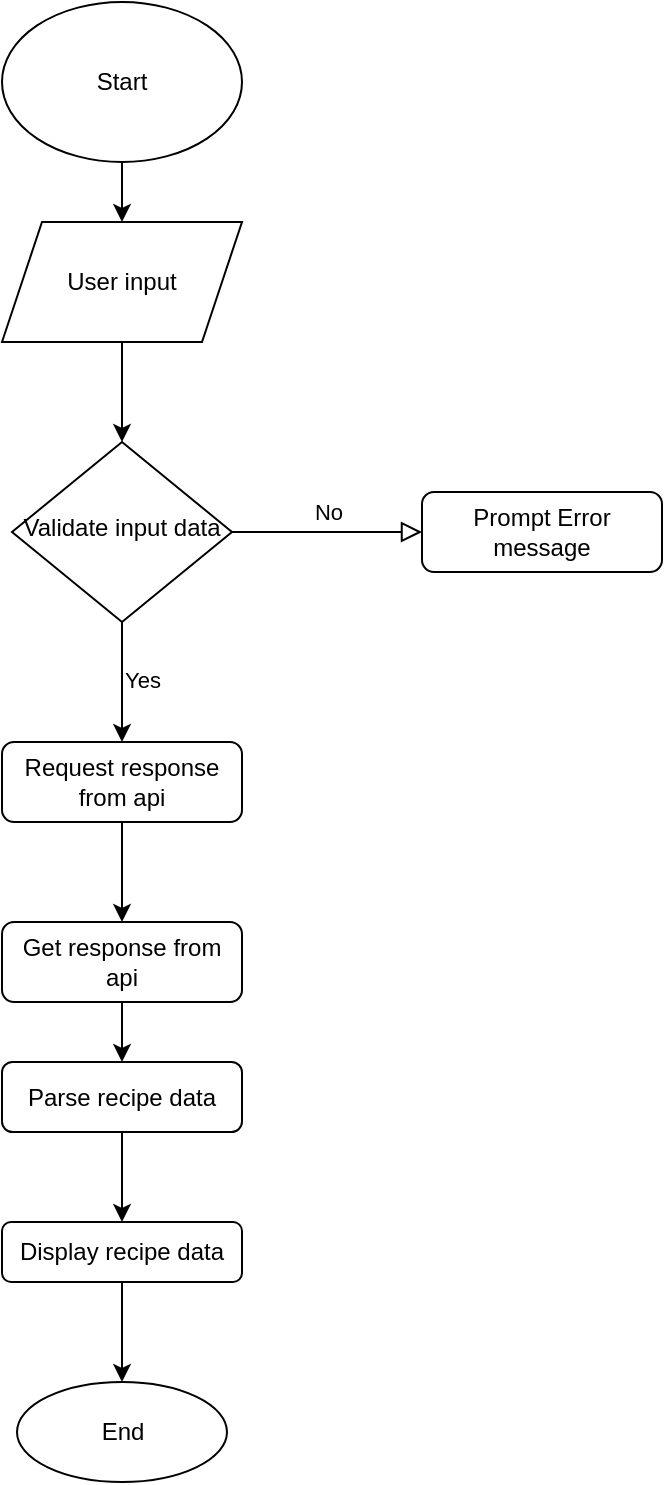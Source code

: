 <mxfile version="24.0.0" type="device">
  <diagram id="C5RBs43oDa-KdzZeNtuy" name="Page-1">
    <mxGraphModel dx="880" dy="446" grid="1" gridSize="10" guides="1" tooltips="1" connect="1" arrows="1" fold="1" page="1" pageScale="1" pageWidth="827" pageHeight="1169" math="0" shadow="0">
      <root>
        <mxCell id="WIyWlLk6GJQsqaUBKTNV-0" />
        <mxCell id="WIyWlLk6GJQsqaUBKTNV-1" parent="WIyWlLk6GJQsqaUBKTNV-0" />
        <mxCell id="WIyWlLk6GJQsqaUBKTNV-5" value="No" style="edgeStyle=orthogonalEdgeStyle;rounded=0;html=1;jettySize=auto;orthogonalLoop=1;fontSize=11;endArrow=block;endFill=0;endSize=8;strokeWidth=1;shadow=0;labelBackgroundColor=none;" parent="WIyWlLk6GJQsqaUBKTNV-1" source="WIyWlLk6GJQsqaUBKTNV-6" target="WIyWlLk6GJQsqaUBKTNV-7" edge="1">
          <mxGeometry y="10" relative="1" as="geometry">
            <mxPoint as="offset" />
          </mxGeometry>
        </mxCell>
        <mxCell id="kHQP2fXd0yESXFlOmKzi-15" style="edgeStyle=orthogonalEdgeStyle;rounded=0;orthogonalLoop=1;jettySize=auto;html=1;exitX=0.5;exitY=1;exitDx=0;exitDy=0;entryX=0.5;entryY=0;entryDx=0;entryDy=0;" edge="1" parent="WIyWlLk6GJQsqaUBKTNV-1" source="WIyWlLk6GJQsqaUBKTNV-6" target="kHQP2fXd0yESXFlOmKzi-11">
          <mxGeometry relative="1" as="geometry" />
        </mxCell>
        <mxCell id="kHQP2fXd0yESXFlOmKzi-16" value="Yes" style="edgeLabel;html=1;align=center;verticalAlign=middle;resizable=0;points=[];" vertex="1" connectable="0" parent="kHQP2fXd0yESXFlOmKzi-15">
          <mxGeometry x="-0.05" y="2" relative="1" as="geometry">
            <mxPoint x="8" as="offset" />
          </mxGeometry>
        </mxCell>
        <mxCell id="WIyWlLk6GJQsqaUBKTNV-6" value="Validate input data" style="rhombus;whiteSpace=wrap;html=1;shadow=0;fontFamily=Helvetica;fontSize=12;align=center;strokeWidth=1;spacing=6;spacingTop=-4;" parent="WIyWlLk6GJQsqaUBKTNV-1" vertex="1">
          <mxGeometry x="335" y="230" width="110" height="90" as="geometry" />
        </mxCell>
        <mxCell id="WIyWlLk6GJQsqaUBKTNV-7" value="Prompt Error message" style="rounded=1;whiteSpace=wrap;html=1;fontSize=12;glass=0;strokeWidth=1;shadow=0;" parent="WIyWlLk6GJQsqaUBKTNV-1" vertex="1">
          <mxGeometry x="540" y="255" width="120" height="40" as="geometry" />
        </mxCell>
        <mxCell id="kHQP2fXd0yESXFlOmKzi-34" style="edgeStyle=orthogonalEdgeStyle;rounded=0;orthogonalLoop=1;jettySize=auto;html=1;exitX=0.5;exitY=1;exitDx=0;exitDy=0;entryX=0.5;entryY=0;entryDx=0;entryDy=0;" edge="1" parent="WIyWlLk6GJQsqaUBKTNV-1" source="kHQP2fXd0yESXFlOmKzi-0" target="kHQP2fXd0yESXFlOmKzi-10">
          <mxGeometry relative="1" as="geometry" />
        </mxCell>
        <mxCell id="kHQP2fXd0yESXFlOmKzi-0" value="Start" style="ellipse;whiteSpace=wrap;html=1;" vertex="1" parent="WIyWlLk6GJQsqaUBKTNV-1">
          <mxGeometry x="330" y="10" width="120" height="80" as="geometry" />
        </mxCell>
        <mxCell id="kHQP2fXd0yESXFlOmKzi-13" style="edgeStyle=orthogonalEdgeStyle;rounded=0;orthogonalLoop=1;jettySize=auto;html=1;exitX=0.5;exitY=1;exitDx=0;exitDy=0;entryX=0.5;entryY=0;entryDx=0;entryDy=0;" edge="1" parent="WIyWlLk6GJQsqaUBKTNV-1" source="kHQP2fXd0yESXFlOmKzi-10" target="WIyWlLk6GJQsqaUBKTNV-6">
          <mxGeometry relative="1" as="geometry" />
        </mxCell>
        <mxCell id="kHQP2fXd0yESXFlOmKzi-10" value="User input" style="shape=parallelogram;perimeter=parallelogramPerimeter;whiteSpace=wrap;html=1;fixedSize=1;" vertex="1" parent="WIyWlLk6GJQsqaUBKTNV-1">
          <mxGeometry x="330" y="120" width="120" height="60" as="geometry" />
        </mxCell>
        <mxCell id="kHQP2fXd0yESXFlOmKzi-18" style="edgeStyle=orthogonalEdgeStyle;rounded=0;orthogonalLoop=1;jettySize=auto;html=1;exitX=0.5;exitY=1;exitDx=0;exitDy=0;" edge="1" parent="WIyWlLk6GJQsqaUBKTNV-1" source="kHQP2fXd0yESXFlOmKzi-11" target="kHQP2fXd0yESXFlOmKzi-17">
          <mxGeometry relative="1" as="geometry" />
        </mxCell>
        <mxCell id="kHQP2fXd0yESXFlOmKzi-11" value="Request response from api" style="rounded=1;whiteSpace=wrap;html=1;" vertex="1" parent="WIyWlLk6GJQsqaUBKTNV-1">
          <mxGeometry x="330" y="380" width="120" height="40" as="geometry" />
        </mxCell>
        <mxCell id="kHQP2fXd0yESXFlOmKzi-38" style="edgeStyle=orthogonalEdgeStyle;rounded=0;orthogonalLoop=1;jettySize=auto;html=1;exitX=0.5;exitY=1;exitDx=0;exitDy=0;entryX=0.5;entryY=0;entryDx=0;entryDy=0;" edge="1" parent="WIyWlLk6GJQsqaUBKTNV-1" source="kHQP2fXd0yESXFlOmKzi-17" target="kHQP2fXd0yESXFlOmKzi-21">
          <mxGeometry relative="1" as="geometry" />
        </mxCell>
        <mxCell id="kHQP2fXd0yESXFlOmKzi-17" value="Get response from api" style="rounded=1;whiteSpace=wrap;html=1;" vertex="1" parent="WIyWlLk6GJQsqaUBKTNV-1">
          <mxGeometry x="330" y="470" width="120" height="40" as="geometry" />
        </mxCell>
        <mxCell id="kHQP2fXd0yESXFlOmKzi-23" style="edgeStyle=orthogonalEdgeStyle;rounded=0;orthogonalLoop=1;jettySize=auto;html=1;exitX=0.5;exitY=1;exitDx=0;exitDy=0;" edge="1" parent="WIyWlLk6GJQsqaUBKTNV-1" source="kHQP2fXd0yESXFlOmKzi-21" target="kHQP2fXd0yESXFlOmKzi-24">
          <mxGeometry relative="1" as="geometry">
            <mxPoint x="240" y="630" as="targetPoint" />
          </mxGeometry>
        </mxCell>
        <mxCell id="kHQP2fXd0yESXFlOmKzi-21" value="Parse recipe data" style="rounded=1;whiteSpace=wrap;html=1;" vertex="1" parent="WIyWlLk6GJQsqaUBKTNV-1">
          <mxGeometry x="330" y="540" width="120" height="35" as="geometry" />
        </mxCell>
        <mxCell id="kHQP2fXd0yESXFlOmKzi-36" style="edgeStyle=orthogonalEdgeStyle;rounded=0;orthogonalLoop=1;jettySize=auto;html=1;exitX=0.5;exitY=1;exitDx=0;exitDy=0;entryX=0.5;entryY=0;entryDx=0;entryDy=0;" edge="1" parent="WIyWlLk6GJQsqaUBKTNV-1" source="kHQP2fXd0yESXFlOmKzi-24" target="kHQP2fXd0yESXFlOmKzi-27">
          <mxGeometry relative="1" as="geometry" />
        </mxCell>
        <mxCell id="kHQP2fXd0yESXFlOmKzi-24" value="Display recipe data" style="rounded=1;whiteSpace=wrap;html=1;" vertex="1" parent="WIyWlLk6GJQsqaUBKTNV-1">
          <mxGeometry x="330" y="620" width="120" height="30" as="geometry" />
        </mxCell>
        <mxCell id="kHQP2fXd0yESXFlOmKzi-27" value="End" style="ellipse;whiteSpace=wrap;html=1;" vertex="1" parent="WIyWlLk6GJQsqaUBKTNV-1">
          <mxGeometry x="337.5" y="700" width="105" height="50" as="geometry" />
        </mxCell>
      </root>
    </mxGraphModel>
  </diagram>
</mxfile>
